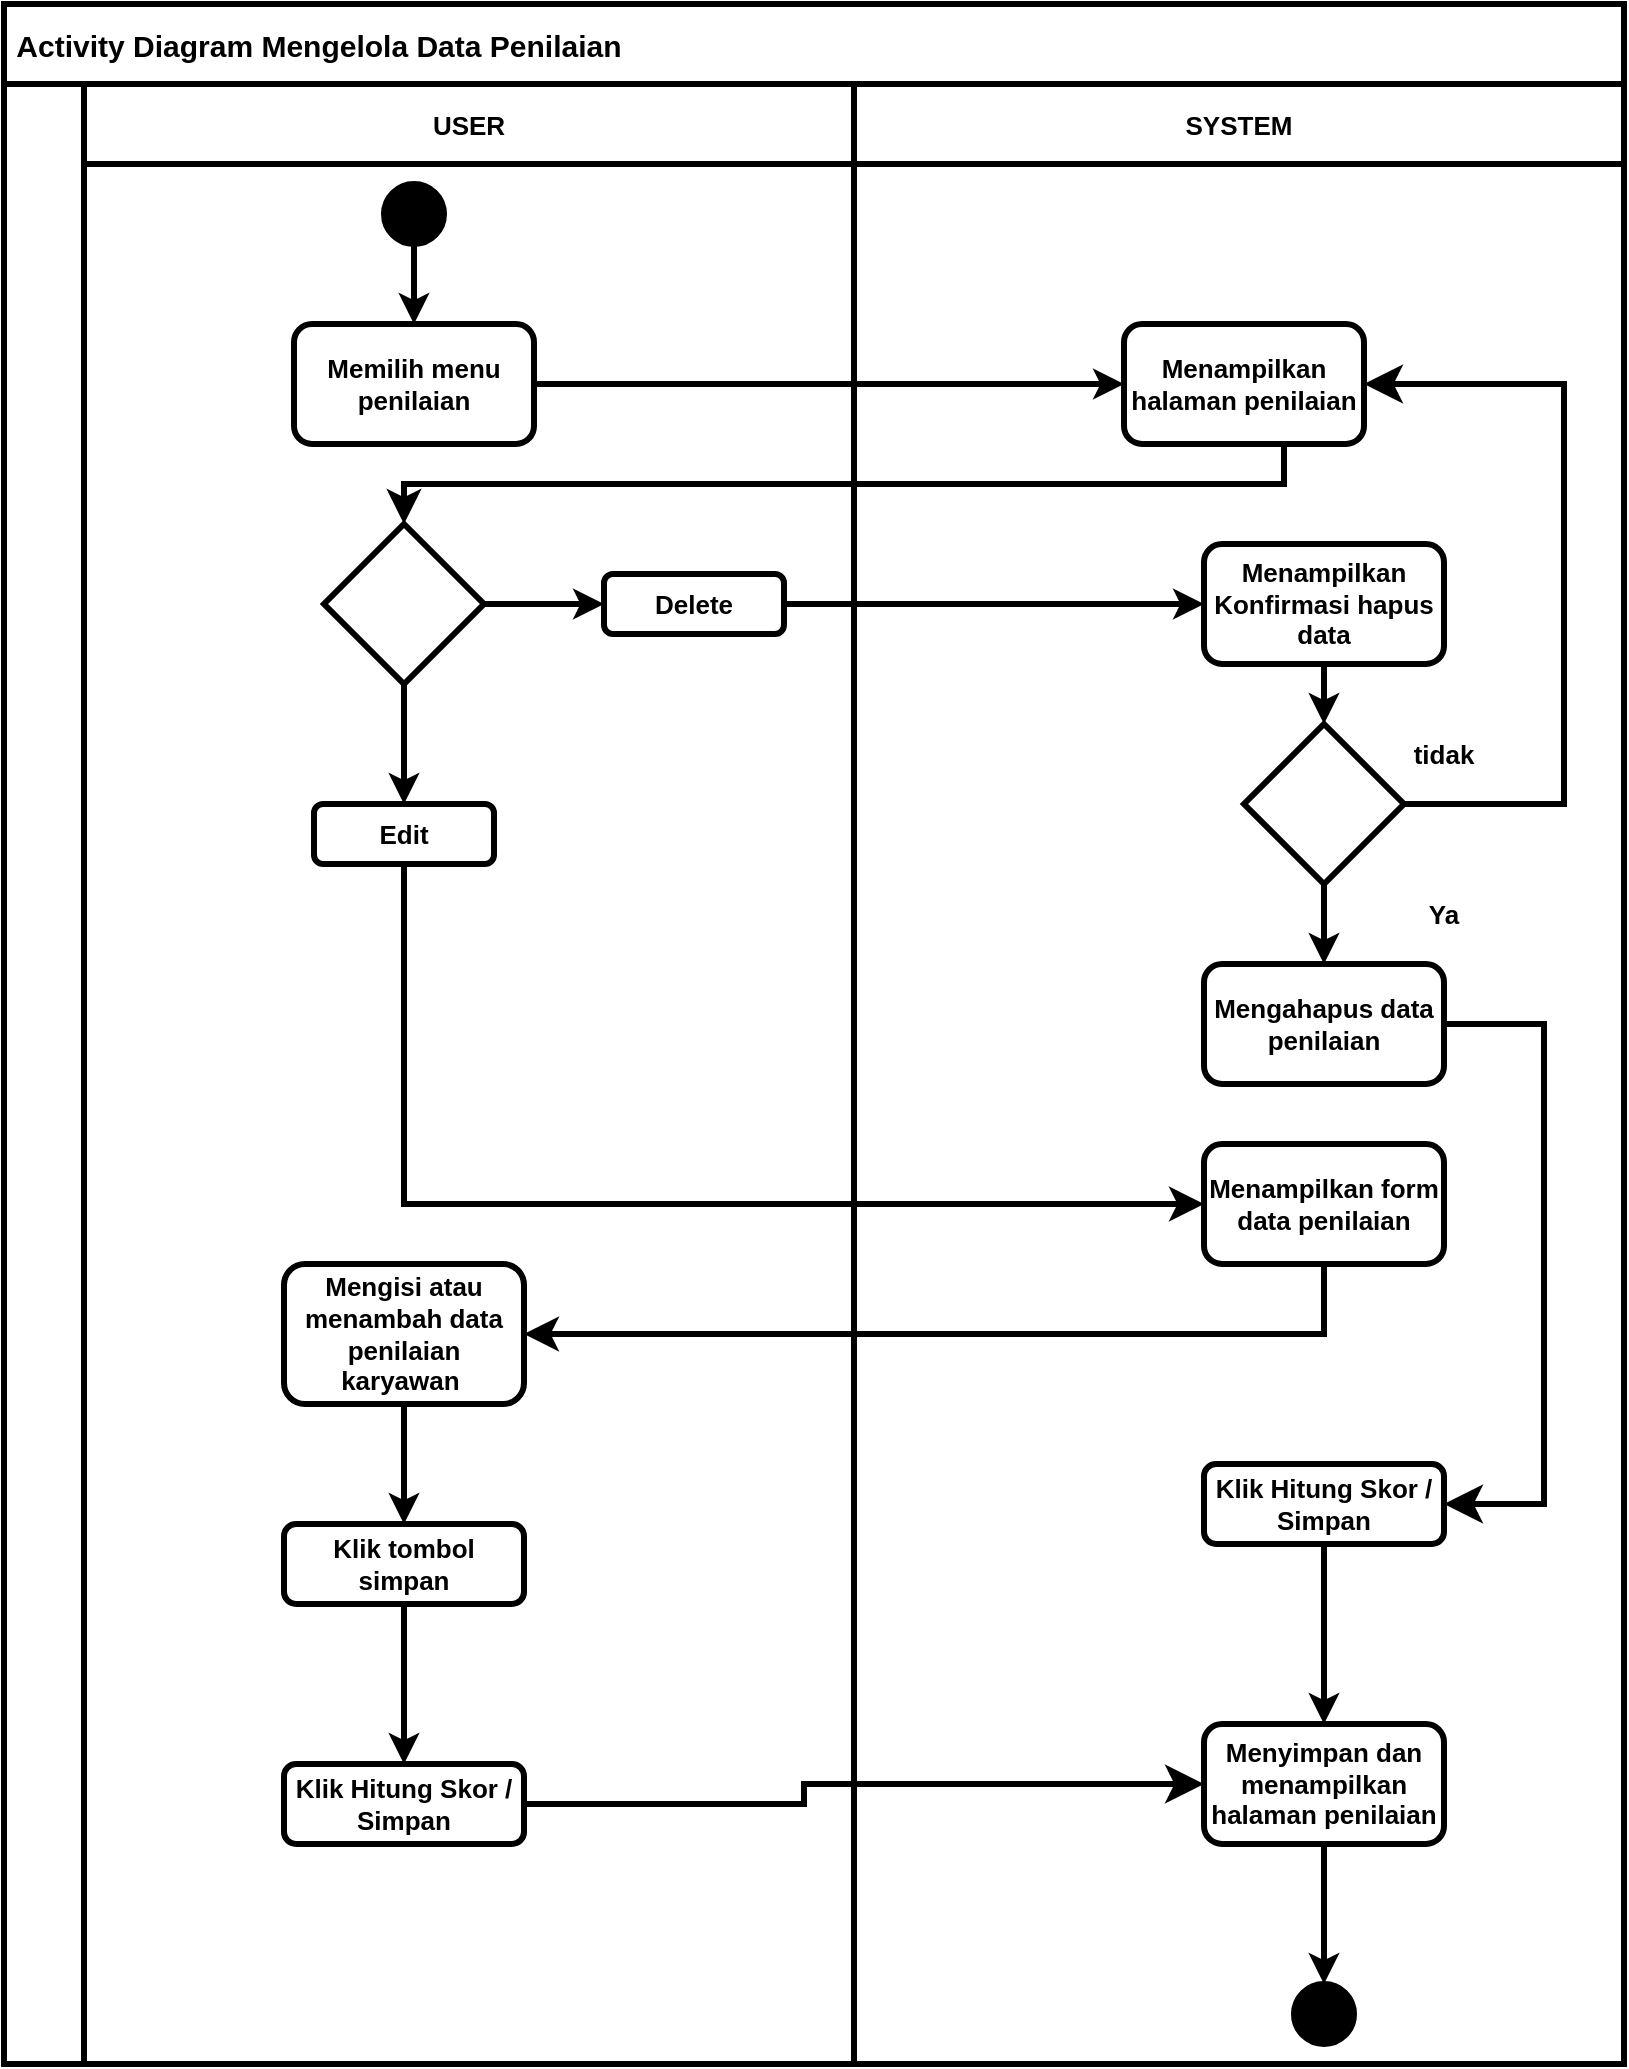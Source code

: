 <mxfile>
    <diagram id="AFKQdoeDfJijLRzhECTL" name="Page-1">
        <mxGraphModel dx="3477" dy="3228" grid="1" gridSize="10" guides="1" tooltips="1" connect="1" arrows="1" fold="1" page="1" pageScale="1" pageWidth="850" pageHeight="1100" math="0" shadow="0">
            <root>
                <mxCell id="0"/>
                <mxCell id="1" parent="0"/>
                <mxCell id="2" value=" Activity Diagram Mengelola Data Penilaian" style="shape=table;childLayout=tableLayout;startSize=40;collapsible=0;recursiveResize=0;expand=0;align=left;fillColor=none;fontStyle=1;strokeWidth=3;fontSize=15;" parent="1" vertex="1">
                    <mxGeometry x="-1680" y="-2180" width="810" height="1030" as="geometry"/>
                </mxCell>
                <mxCell id="3" value="" style="shape=tableRow;horizontal=0;swimlaneHead=0;swimlaneBody=0;top=0;left=0;strokeColor=inherit;bottom=0;right=0;dropTarget=0;fontStyle=1;fillColor=none;points=[[0,0.5],[1,0.5]];portConstraint=eastwest;startSize=40;collapsible=0;recursiveResize=0;expand=0;strokeWidth=3;fontSize=13;" parent="2" vertex="1">
                    <mxGeometry y="40" width="810" height="990" as="geometry"/>
                </mxCell>
                <mxCell id="4" value="USER" style="swimlane;swimlaneHead=0;swimlaneBody=0;fontStyle=1;strokeColor=inherit;connectable=0;fillColor=none;startSize=40;collapsible=0;recursiveResize=0;expand=0;strokeWidth=3;fontSize=13;" parent="3" vertex="1">
                    <mxGeometry x="40" width="385" height="990" as="geometry">
                        <mxRectangle width="385" height="990" as="alternateBounds"/>
                    </mxGeometry>
                </mxCell>
                <mxCell id="5" value="&lt;span&gt;Memilih menu penilaian&lt;/span&gt;" style="rounded=1;whiteSpace=wrap;html=1;fillColor=none;strokeWidth=3;fontSize=13;fontStyle=1" parent="4" vertex="1">
                    <mxGeometry x="105" y="120" width="120" height="60" as="geometry"/>
                </mxCell>
                <mxCell id="6" value="" style="ellipse;whiteSpace=wrap;html=1;aspect=fixed;strokeColor=#000000;fillColor=#000000;strokeWidth=3;fontSize=13;fontStyle=1" parent="4" vertex="1">
                    <mxGeometry x="150" y="50" width="30" height="30" as="geometry"/>
                </mxCell>
                <mxCell id="10" value="" style="endArrow=classic;html=1;entryX=0.5;entryY=0;entryDx=0;entryDy=0;exitX=0.5;exitY=1;exitDx=0;exitDy=0;strokeWidth=3;fontSize=13;fontStyle=1" parent="4" source="6" target="5" edge="1">
                    <mxGeometry width="50" height="50" relative="1" as="geometry">
                        <mxPoint x="360" y="260" as="sourcePoint"/>
                        <mxPoint x="410" y="210" as="targetPoint"/>
                    </mxGeometry>
                </mxCell>
                <mxCell id="23" value="" style="rhombus;whiteSpace=wrap;html=1;fillColor=none;strokeWidth=3;fontSize=13;fontStyle=1" parent="4" vertex="1">
                    <mxGeometry x="120" y="220" width="80" height="80" as="geometry"/>
                </mxCell>
                <mxCell id="25" value="&lt;span&gt;&lt;font&gt;Delete&lt;/font&gt;&lt;/span&gt;" style="rounded=1;whiteSpace=wrap;html=1;fillColor=none;strokeWidth=3;fontSize=13;fontStyle=1" parent="4" vertex="1">
                    <mxGeometry x="260" y="245" width="90" height="30" as="geometry"/>
                </mxCell>
                <mxCell id="26" value="" style="endArrow=classic;html=1;entryX=0;entryY=0.5;entryDx=0;entryDy=0;exitX=1;exitY=0.5;exitDx=0;exitDy=0;strokeWidth=3;fontSize=13;fontStyle=1" parent="4" source="23" target="25" edge="1">
                    <mxGeometry width="50" height="50" relative="1" as="geometry">
                        <mxPoint x="360" y="270" as="sourcePoint"/>
                        <mxPoint x="573" y="270" as="targetPoint"/>
                        <Array as="points"/>
                    </mxGeometry>
                </mxCell>
                <mxCell id="33" value="&lt;span&gt;Edit&lt;/span&gt;" style="rounded=1;whiteSpace=wrap;html=1;fillColor=none;strokeWidth=3;fontSize=13;fontStyle=1" parent="4" vertex="1">
                    <mxGeometry x="115" y="360" width="90" height="30" as="geometry"/>
                </mxCell>
                <mxCell id="34" value="" style="endArrow=classic;html=1;entryX=0.5;entryY=0;entryDx=0;entryDy=0;exitX=0.5;exitY=1;exitDx=0;exitDy=0;strokeWidth=3;fontSize=13;fontStyle=1" parent="4" source="23" target="33" edge="1">
                    <mxGeometry width="50" height="50" relative="1" as="geometry">
                        <mxPoint x="210" y="270" as="sourcePoint"/>
                        <mxPoint x="270" y="270" as="targetPoint"/>
                        <Array as="points"/>
                    </mxGeometry>
                </mxCell>
                <mxCell id="69" value="" style="edgeStyle=none;html=1;strokeWidth=3;fontSize=13;fontStyle=1" parent="4" source="9" target="70" edge="1">
                    <mxGeometry relative="1" as="geometry"/>
                </mxCell>
                <mxCell id="9" value="&lt;span&gt;Klik tombol simpan&lt;/span&gt;" style="rounded=1;whiteSpace=wrap;html=1;fillColor=none;strokeWidth=3;fontSize=13;fontStyle=1" parent="4" vertex="1">
                    <mxGeometry x="100" y="720" width="120" height="40" as="geometry"/>
                </mxCell>
                <mxCell id="8" value="&lt;span&gt;Mengisi atau menambah data penilaian karyawan&amp;nbsp;&lt;/span&gt;" style="rounded=1;whiteSpace=wrap;html=1;fillColor=none;strokeWidth=3;fontSize=13;fontStyle=1" parent="4" vertex="1">
                    <mxGeometry x="100" y="590" width="120" height="70" as="geometry"/>
                </mxCell>
                <mxCell id="70" value="&lt;span&gt;Klik Hitung Skor / Simpan&lt;/span&gt;" style="rounded=1;whiteSpace=wrap;html=1;fillColor=none;strokeWidth=3;fontSize=13;fontStyle=1" parent="4" vertex="1">
                    <mxGeometry x="100" y="840" width="120" height="40" as="geometry"/>
                </mxCell>
                <mxCell id="71" value="" style="edgeStyle=none;html=1;exitX=0.5;exitY=1;exitDx=0;exitDy=0;strokeWidth=3;fontSize=13;fontStyle=1" parent="4" source="8" edge="1">
                    <mxGeometry relative="1" as="geometry">
                        <mxPoint x="159.5" y="660" as="sourcePoint"/>
                        <mxPoint x="160" y="720" as="targetPoint"/>
                    </mxGeometry>
                </mxCell>
                <mxCell id="13" value="SYSTEM" style="swimlane;swimlaneHead=0;swimlaneBody=0;fontStyle=1;strokeColor=inherit;connectable=0;fillColor=none;startSize=40;collapsible=0;recursiveResize=0;expand=0;strokeWidth=3;fontSize=13;" parent="3" vertex="1">
                    <mxGeometry x="425" width="385" height="990" as="geometry">
                        <mxRectangle width="385" height="990" as="alternateBounds"/>
                    </mxGeometry>
                </mxCell>
                <mxCell id="14" value="&lt;span&gt;Menampilkan halaman penilaian&lt;/span&gt;" style="rounded=1;whiteSpace=wrap;html=1;fillColor=none;strokeWidth=3;fontSize=13;fontStyle=1" parent="13" vertex="1">
                    <mxGeometry x="135" y="120" width="120" height="60" as="geometry"/>
                </mxCell>
                <mxCell id="18" value="" style="endArrow=classic;html=1;entryX=0.5;entryY=0;entryDx=0;entryDy=0;strokeWidth=3;fontSize=13;fontStyle=1;exitX=0.5;exitY=1;exitDx=0;exitDy=0;" parent="13" target="17" edge="1" source="16">
                    <mxGeometry width="50" height="50" relative="1" as="geometry">
                        <mxPoint x="235" y="920" as="sourcePoint"/>
                        <mxPoint x="235" y="630" as="targetPoint"/>
                    </mxGeometry>
                </mxCell>
                <mxCell id="17" value="" style="ellipse;whiteSpace=wrap;html=1;aspect=fixed;strokeColor=#000000;fillColor=#000000;strokeWidth=3;fontSize=13;fontStyle=1" parent="13" vertex="1">
                    <mxGeometry x="220" y="950" width="30" height="30" as="geometry"/>
                </mxCell>
                <mxCell id="7" value="&lt;span&gt;Mengahapus data penilaian&lt;/span&gt;" style="rounded=1;whiteSpace=wrap;html=1;fillColor=none;strokeWidth=3;fontSize=13;fontStyle=1" parent="13" vertex="1">
                    <mxGeometry x="175" y="440" width="120" height="60" as="geometry"/>
                </mxCell>
                <mxCell id="15" value="&lt;span&gt;Menampilkan Konfirmasi hapus data&lt;/span&gt;" style="rounded=1;whiteSpace=wrap;html=1;fillColor=none;strokeWidth=3;fontSize=13;fontStyle=1" parent="13" vertex="1">
                    <mxGeometry x="175" y="230" width="120" height="60" as="geometry"/>
                </mxCell>
                <mxCell id="16" value="&lt;span&gt;Menyimpan dan menampilkan halaman penilaian&lt;/span&gt;" style="rounded=1;whiteSpace=wrap;html=1;fillColor=none;strokeWidth=3;fontSize=13;fontStyle=1" parent="13" vertex="1">
                    <mxGeometry x="175" y="820" width="120" height="60" as="geometry"/>
                </mxCell>
                <mxCell id="28" value="" style="rhombus;whiteSpace=wrap;html=1;fillColor=none;strokeWidth=3;fontSize=13;fontStyle=1" parent="13" vertex="1">
                    <mxGeometry x="195" y="320" width="80" height="80" as="geometry"/>
                </mxCell>
                <mxCell id="29" value="" style="endArrow=classic;html=1;entryX=0.5;entryY=0;entryDx=0;entryDy=0;exitX=0.5;exitY=1;exitDx=0;exitDy=0;strokeWidth=3;fontSize=13;fontStyle=1" parent="13" source="15" target="28" edge="1">
                    <mxGeometry width="50" height="50" relative="1" as="geometry">
                        <mxPoint x="45" y="300" as="sourcePoint"/>
                        <mxPoint x="95" y="250" as="targetPoint"/>
                    </mxGeometry>
                </mxCell>
                <mxCell id="30" value="tidak" style="text;html=1;align=center;verticalAlign=middle;whiteSpace=wrap;rounded=0;strokeWidth=3;fontSize=13;fontStyle=1" parent="13" vertex="1">
                    <mxGeometry x="265" y="320" width="60" height="30" as="geometry"/>
                </mxCell>
                <mxCell id="31" value="" style="endArrow=classic;html=1;entryX=0.5;entryY=0;entryDx=0;entryDy=0;exitX=0.5;exitY=1;exitDx=0;exitDy=0;strokeWidth=3;fontSize=13;fontStyle=1" parent="13" source="28" target="7" edge="1">
                    <mxGeometry width="50" height="50" relative="1" as="geometry">
                        <mxPoint x="-335" y="620" as="sourcePoint"/>
                        <mxPoint x="-285" y="570" as="targetPoint"/>
                    </mxGeometry>
                </mxCell>
                <mxCell id="32" value="Ya" style="text;html=1;align=center;verticalAlign=middle;whiteSpace=wrap;rounded=0;strokeWidth=3;fontSize=13;fontStyle=1" parent="13" vertex="1">
                    <mxGeometry x="265" y="400" width="60" height="30" as="geometry"/>
                </mxCell>
                <mxCell id="67" value="&lt;span&gt;Menampilkan form data penilaian&lt;/span&gt;" style="rounded=1;whiteSpace=wrap;html=1;fillColor=none;strokeWidth=3;fontSize=13;fontStyle=1" parent="13" vertex="1">
                    <mxGeometry x="175" y="530" width="120" height="60" as="geometry"/>
                </mxCell>
                <mxCell id="72" value="&lt;span&gt;Klik Hitung Skor / Simpan&lt;/span&gt;" style="rounded=1;whiteSpace=wrap;html=1;fillColor=none;strokeWidth=3;fontSize=13;fontStyle=1" parent="13" vertex="1">
                    <mxGeometry x="175" y="690" width="120" height="40" as="geometry"/>
                </mxCell>
                <mxCell id="77" value="" style="edgeStyle=elbowEdgeStyle;elbow=horizontal;endArrow=classic;html=1;curved=0;rounded=0;endSize=10;startSize=8;exitX=1;exitY=0.5;exitDx=0;exitDy=0;strokeWidth=3;entryX=1;entryY=0.5;entryDx=0;entryDy=0;fontSize=13;fontStyle=1" edge="1" parent="13" source="7" target="72">
                    <mxGeometry width="50" height="50" relative="1" as="geometry">
                        <mxPoint x="-175" y="870" as="sourcePoint"/>
                        <mxPoint x="305" y="790" as="targetPoint"/>
                        <Array as="points">
                            <mxPoint x="345" y="650"/>
                        </Array>
                    </mxGeometry>
                </mxCell>
                <mxCell id="79" value="" style="edgeStyle=elbowEdgeStyle;elbow=horizontal;endArrow=classic;html=1;curved=0;rounded=0;endSize=10;startSize=8;exitX=1;exitY=0.5;exitDx=0;exitDy=0;strokeWidth=3;entryX=1;entryY=0.5;entryDx=0;entryDy=0;fontSize=13;fontStyle=1" edge="1" parent="13" source="28" target="14">
                    <mxGeometry width="50" height="50" relative="1" as="geometry">
                        <mxPoint x="275" y="-80" as="sourcePoint"/>
                        <mxPoint x="275" y="150" as="targetPoint"/>
                        <Array as="points">
                            <mxPoint x="355" y="40"/>
                        </Array>
                    </mxGeometry>
                </mxCell>
                <mxCell id="94" value="" style="endArrow=classic;html=1;entryX=0.5;entryY=0;entryDx=0;entryDy=0;strokeWidth=3;fontSize=13;fontStyle=1;exitX=0.5;exitY=1;exitDx=0;exitDy=0;" edge="1" parent="13" source="72" target="16">
                    <mxGeometry width="50" height="50" relative="1" as="geometry">
                        <mxPoint x="245" y="890" as="sourcePoint"/>
                        <mxPoint x="245" y="960" as="targetPoint"/>
                    </mxGeometry>
                </mxCell>
                <mxCell id="19" value="" style="endArrow=classic;html=1;entryX=0;entryY=0.5;entryDx=0;entryDy=0;exitX=1;exitY=0.5;exitDx=0;exitDy=0;strokeWidth=3;fontSize=13;fontStyle=1" parent="3" source="5" target="14" edge="1">
                    <mxGeometry width="50" height="50" relative="1" as="geometry">
                        <mxPoint x="215" y="90" as="sourcePoint"/>
                        <mxPoint x="215" y="130" as="targetPoint"/>
                    </mxGeometry>
                </mxCell>
                <mxCell id="11" value="" style="endArrow=classic;html=1;entryX=0;entryY=0.5;entryDx=0;entryDy=0;strokeWidth=3;fontSize=13;fontStyle=1" parent="3" target="15" edge="1">
                    <mxGeometry width="50" height="50" relative="1" as="geometry">
                        <mxPoint x="390" y="260" as="sourcePoint"/>
                        <mxPoint x="275" y="370" as="targetPoint"/>
                        <Array as="points"/>
                    </mxGeometry>
                </mxCell>
                <mxCell id="76" value="" style="edgeStyle=elbowEdgeStyle;elbow=horizontal;endArrow=classic;html=1;curved=0;rounded=0;endSize=10;startSize=8;exitX=1;exitY=0.5;exitDx=0;exitDy=0;entryX=0;entryY=0.5;entryDx=0;entryDy=0;strokeWidth=3;fontSize=13;fontStyle=1" edge="1" parent="3" source="70" target="16">
                    <mxGeometry width="50" height="50" relative="1" as="geometry">
                        <mxPoint x="400" y="800" as="sourcePoint"/>
                        <mxPoint x="450" y="750" as="targetPoint"/>
                        <Array as="points">
                            <mxPoint x="400" y="880"/>
                        </Array>
                    </mxGeometry>
                </mxCell>
                <mxCell id="82" value="" style="edgeStyle=segmentEdgeStyle;endArrow=classic;html=1;curved=0;rounded=0;endSize=8;startSize=8;exitX=0.5;exitY=1;exitDx=0;exitDy=0;strokeWidth=3;fontSize=13;fontStyle=1" edge="1" parent="3" source="14" target="23">
                    <mxGeometry width="50" height="50" relative="1" as="geometry">
                        <mxPoint x="400" y="400" as="sourcePoint"/>
                        <mxPoint x="450" y="350" as="targetPoint"/>
                        <Array as="points">
                            <mxPoint x="640" y="200"/>
                            <mxPoint x="200" y="200"/>
                        </Array>
                    </mxGeometry>
                </mxCell>
                <mxCell id="84" value="" style="edgeStyle=segmentEdgeStyle;endArrow=classic;html=1;curved=0;rounded=0;endSize=8;startSize=8;exitX=0.5;exitY=1;exitDx=0;exitDy=0;strokeWidth=3;fontSize=13;fontStyle=1;entryX=0;entryY=0.5;entryDx=0;entryDy=0;" edge="1" parent="3" source="33" target="67">
                    <mxGeometry width="50" height="50" relative="1" as="geometry">
                        <mxPoint x="650" y="190" as="sourcePoint"/>
                        <mxPoint x="450" y="600" as="targetPoint"/>
                        <Array as="points">
                            <mxPoint x="200" y="560"/>
                        </Array>
                    </mxGeometry>
                </mxCell>
                <mxCell id="92" value="" style="edgeStyle=segmentEdgeStyle;endArrow=classic;html=1;curved=0;rounded=0;endSize=8;startSize=8;exitX=0.5;exitY=1;exitDx=0;exitDy=0;strokeWidth=3;fontSize=13;fontStyle=1;entryX=1;entryY=0.5;entryDx=0;entryDy=0;" edge="1" parent="3" source="67" target="8">
                    <mxGeometry width="50" height="50" relative="1" as="geometry">
                        <mxPoint x="210" y="400" as="sourcePoint"/>
                        <mxPoint x="370" y="650" as="targetPoint"/>
                        <Array as="points">
                            <mxPoint x="660" y="625"/>
                        </Array>
                    </mxGeometry>
                </mxCell>
            </root>
        </mxGraphModel>
    </diagram>
</mxfile>
